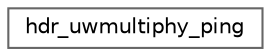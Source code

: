digraph "Graphical Class Hierarchy"
{
 // LATEX_PDF_SIZE
  bgcolor="transparent";
  edge [fontname=Helvetica,fontsize=10,labelfontname=Helvetica,labelfontsize=10];
  node [fontname=Helvetica,fontsize=10,shape=box,height=0.2,width=0.4];
  rankdir="LR";
  Node0 [id="Node000000",label="hdr_uwmultiphy_ping",height=0.2,width=0.4,color="grey40", fillcolor="white", style="filled",URL="$structhdr__uwmultiphy__ping.html",tooltip=" "];
}
